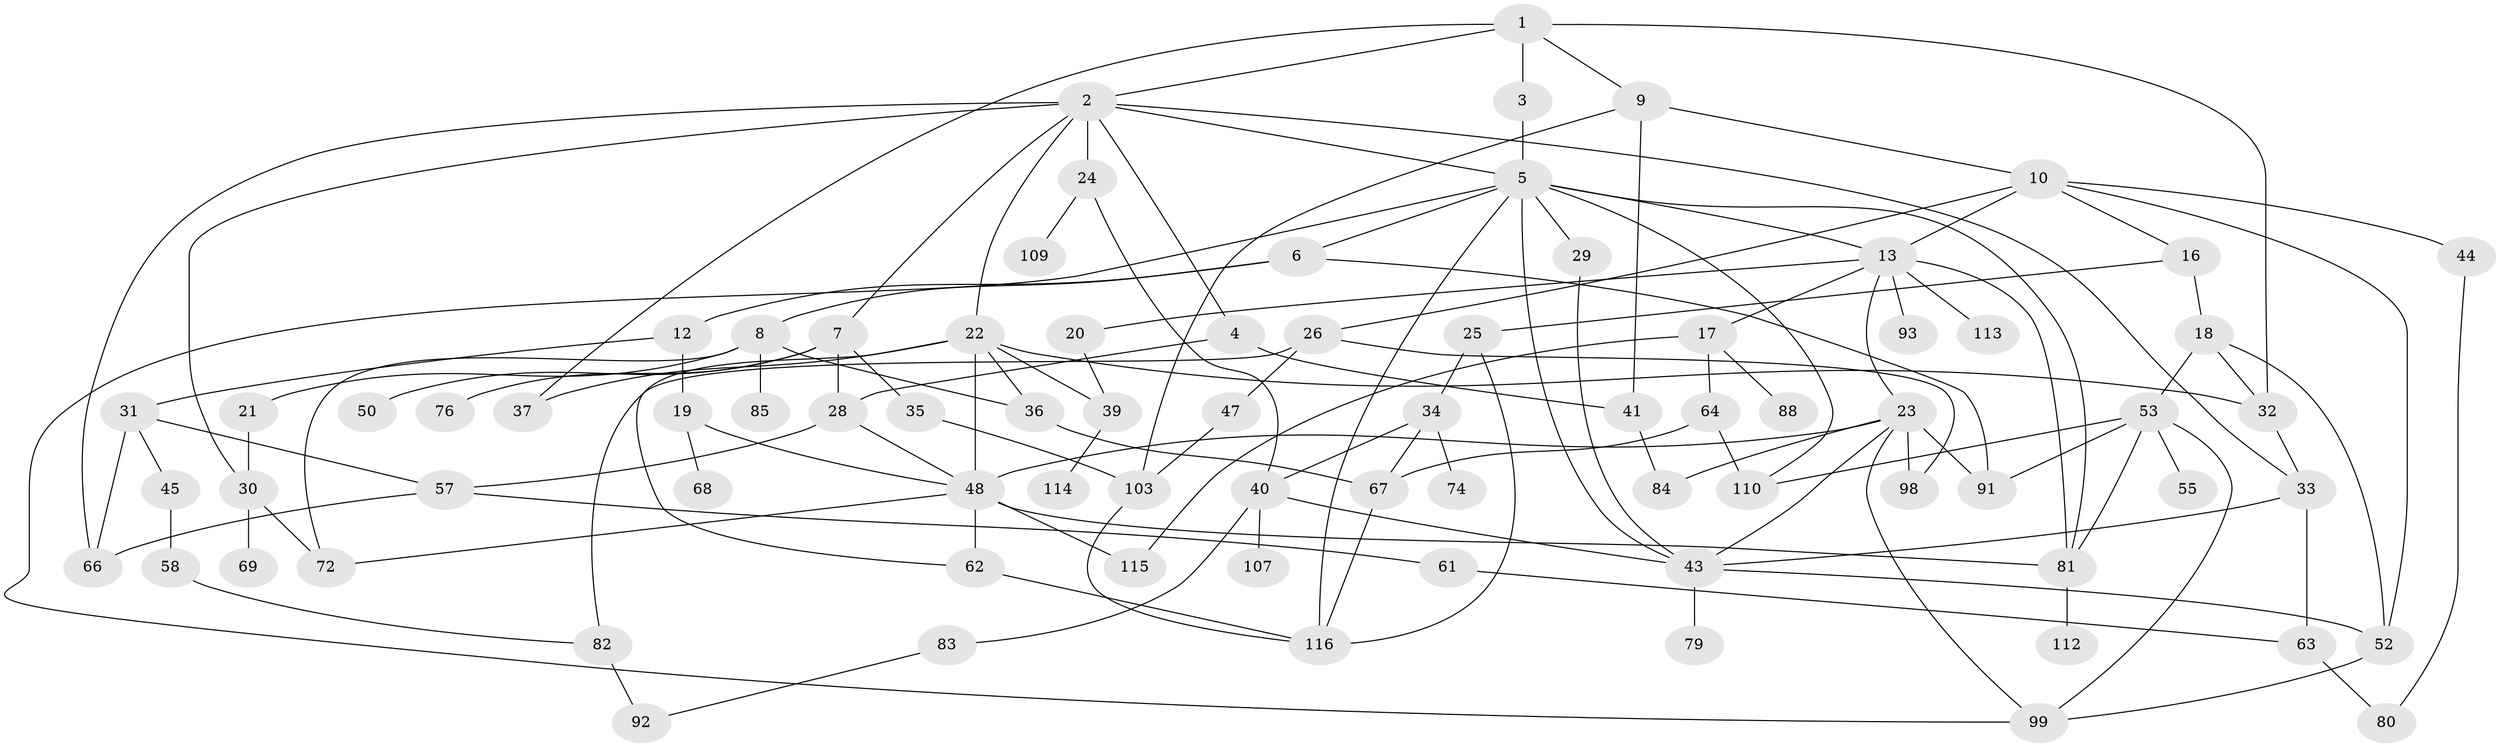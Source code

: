 // original degree distribution, {5: 0.05737704918032787, 2: 0.28688524590163933, 4: 0.1721311475409836, 8: 0.00819672131147541, 3: 0.26229508196721313, 6: 0.02459016393442623, 7: 0.01639344262295082, 1: 0.1721311475409836}
// Generated by graph-tools (version 1.1) at 2025/41/03/06/25 10:41:26]
// undirected, 80 vertices, 131 edges
graph export_dot {
graph [start="1"]
  node [color=gray90,style=filled];
  1 [super="+87"];
  2 [super="+15"];
  3;
  4 [super="+27"];
  5 [super="+86"];
  6 [super="+121"];
  7 [super="+42"];
  8;
  9 [super="+54"];
  10 [super="+11"];
  12;
  13 [super="+14"];
  16;
  17;
  18 [super="+51"];
  19 [super="+73"];
  20;
  21;
  22 [super="+75"];
  23 [super="+46"];
  24;
  25 [super="+89"];
  26 [super="+77"];
  28 [super="+56"];
  29;
  30 [super="+49"];
  31 [super="+60"];
  32 [super="+71"];
  33 [super="+101"];
  34 [super="+38"];
  35;
  36 [super="+65"];
  37;
  39 [super="+119"];
  40 [super="+104"];
  41 [super="+122"];
  43 [super="+70"];
  44;
  45 [super="+117"];
  47;
  48 [super="+59"];
  50;
  52 [super="+106"];
  53 [super="+94"];
  55;
  57 [super="+90"];
  58;
  61 [super="+96"];
  62 [super="+78"];
  63;
  64 [super="+100"];
  66;
  67 [super="+95"];
  68;
  69;
  72 [super="+111"];
  74;
  76;
  79;
  80 [super="+118"];
  81 [super="+97"];
  82;
  83;
  84 [super="+108"];
  85;
  88;
  91;
  92;
  93;
  98 [super="+102"];
  99;
  103 [super="+105"];
  107;
  109;
  110;
  112;
  113;
  114;
  115;
  116 [super="+120"];
  1 -- 2;
  1 -- 3;
  1 -- 9;
  1 -- 32;
  1 -- 37;
  2 -- 4;
  2 -- 7;
  2 -- 33;
  2 -- 66;
  2 -- 22;
  2 -- 24;
  2 -- 30;
  2 -- 5;
  3 -- 5;
  4 -- 28;
  4 -- 41;
  5 -- 6;
  5 -- 13;
  5 -- 29;
  5 -- 43;
  5 -- 99;
  5 -- 81;
  5 -- 110;
  5 -- 116;
  6 -- 8;
  6 -- 12;
  6 -- 91;
  7 -- 35;
  7 -- 50;
  7 -- 28;
  7 -- 76;
  8 -- 21;
  8 -- 36;
  8 -- 85;
  8 -- 72;
  9 -- 10;
  9 -- 41;
  9 -- 103;
  10 -- 26;
  10 -- 16;
  10 -- 52;
  10 -- 44;
  10 -- 13;
  12 -- 19;
  12 -- 31;
  13 -- 17;
  13 -- 20;
  13 -- 93;
  13 -- 113;
  13 -- 23;
  13 -- 81;
  16 -- 18;
  16 -- 25;
  17 -- 64;
  17 -- 88;
  17 -- 115;
  18 -- 32;
  18 -- 52;
  18 -- 53;
  19 -- 68;
  19 -- 48;
  20 -- 39;
  21 -- 30;
  22 -- 37;
  22 -- 48;
  22 -- 32;
  22 -- 39;
  22 -- 62;
  22 -- 36;
  23 -- 48;
  23 -- 98;
  23 -- 99;
  23 -- 84;
  23 -- 91;
  23 -- 43;
  24 -- 109;
  24 -- 40;
  25 -- 34;
  25 -- 116;
  26 -- 47;
  26 -- 82;
  26 -- 98;
  28 -- 48;
  28 -- 57;
  29 -- 43;
  30 -- 69;
  30 -- 72;
  31 -- 45;
  31 -- 57;
  31 -- 66;
  32 -- 33;
  33 -- 63;
  33 -- 43;
  34 -- 67;
  34 -- 40;
  34 -- 74;
  35 -- 103;
  36 -- 67;
  39 -- 114;
  40 -- 83;
  40 -- 43;
  40 -- 107;
  41 -- 84;
  43 -- 79;
  43 -- 52;
  44 -- 80;
  45 -- 58;
  47 -- 103;
  48 -- 62;
  48 -- 81;
  48 -- 72;
  48 -- 115;
  52 -- 99;
  53 -- 55;
  53 -- 81;
  53 -- 99;
  53 -- 91;
  53 -- 110;
  57 -- 61;
  57 -- 66;
  58 -- 82;
  61 -- 63;
  62 -- 116;
  63 -- 80;
  64 -- 110;
  64 -- 67;
  67 -- 116;
  81 -- 112;
  82 -- 92;
  83 -- 92;
  103 -- 116;
}
